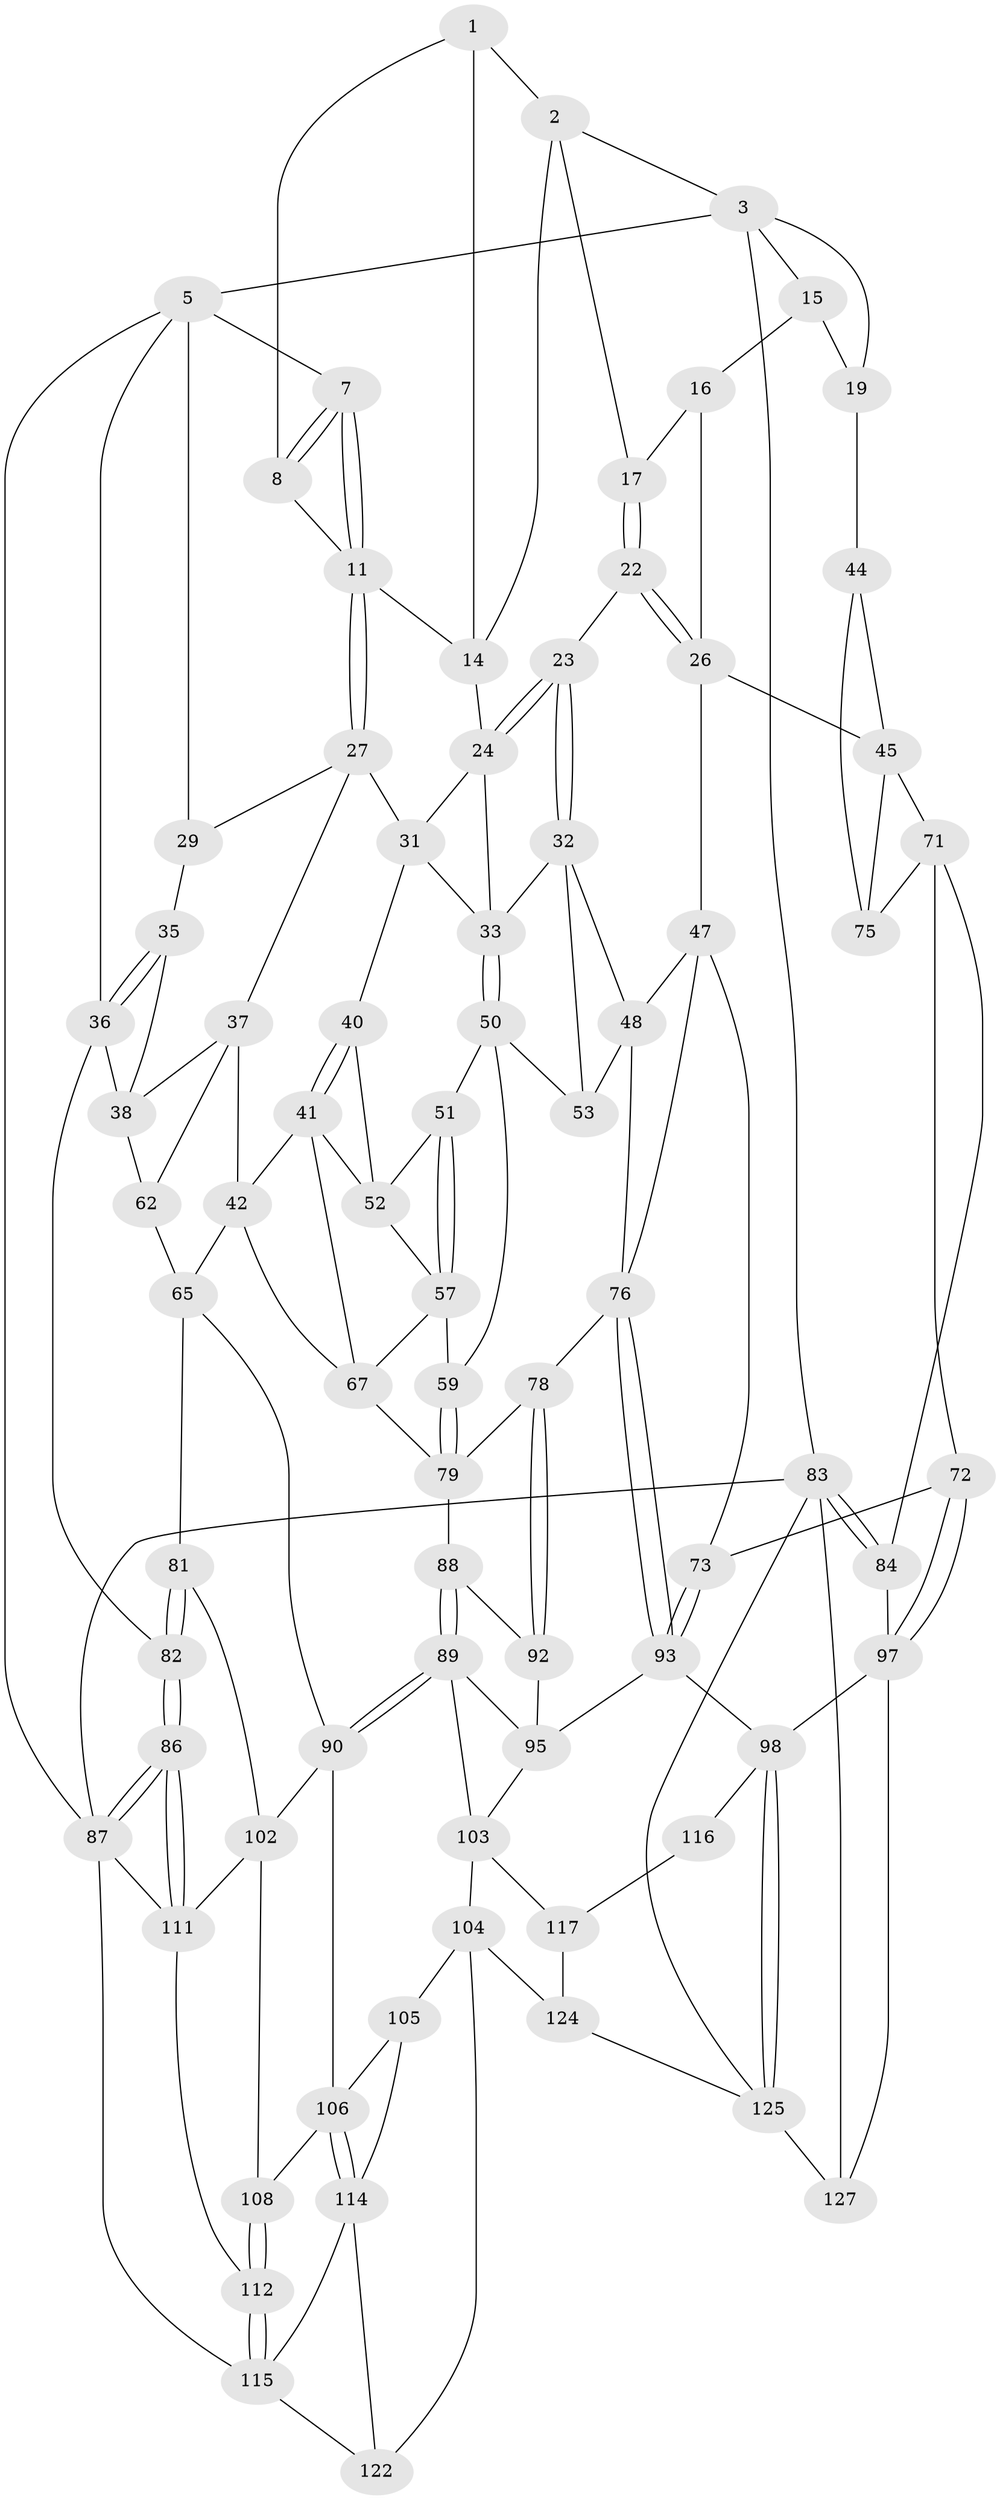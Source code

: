 // original degree distribution, {3: 0.015625, 4: 0.2265625, 6: 0.2109375, 5: 0.546875}
// Generated by graph-tools (version 1.1) at 2025/11/02/27/25 16:11:53]
// undirected, 78 vertices, 167 edges
graph export_dot {
graph [start="1"]
  node [color=gray90,style=filled];
  1 [pos="+0.5416469222751027+0",super="+9"];
  2 [pos="+0.6789015819846762+0",super="+13"];
  3 [pos="+0.8770154119848264+0",super="+4"];
  5 [pos="+0+0",super="+6"];
  7 [pos="+0+0"];
  8 [pos="+0.414437791327247+0",super="+10"];
  11 [pos="+0.26630230282396683+0.12977067731554676",super="+12"];
  14 [pos="+0.5174025500065105+0.12717770727684943",super="+18"];
  15 [pos="+0.773785389025024+0.09817995728148653",super="+21"];
  16 [pos="+0.7357688253924398+0.12772320992028513",super="+25"];
  17 [pos="+0.6854456325726038+0.12875664895852962"];
  19 [pos="+1+0.18914099630756415",super="+20"];
  22 [pos="+0.5727502026719014+0.24187434382604758"];
  23 [pos="+0.5513128767304264+0.24249919279932747"];
  24 [pos="+0.5018594490213646+0.15077362572788755",super="+30"];
  26 [pos="+0.7414088809806669+0.3103923114035465",super="+46"];
  27 [pos="+0.26016615772333423+0.19610764077327525",super="+28"];
  29 [pos="+0.1043694292447494+0.22304720767905512"];
  31 [pos="+0.2621291610074833+0.19826191405568278",super="+39"];
  32 [pos="+0.5331467328273369+0.27338647406440125",super="+49"];
  33 [pos="+0.5208182553365774+0.283416969447781",super="+34"];
  35 [pos="+0.06847714329193229+0.2507969253615681"];
  36 [pos="+0+0.2143646470212905",super="+55"];
  37 [pos="+0.15922116323674343+0.38256465509325643",super="+43"];
  38 [pos="+0.050185182661551045+0.33890772268840214",super="+56"];
  40 [pos="+0.3151012922492896+0.3672408366643908"];
  41 [pos="+0.309042320259836+0.37925807033844705",super="+63"];
  42 [pos="+0.18894989286575514+0.3998444085732812",super="+64"];
  44 [pos="+0.8640999946908067+0.39040155385030356",super="+61"];
  45 [pos="+0.8292928740362143+0.426169148817323",super="+70"];
  47 [pos="+0.710300339866759+0.42918511439858986",super="+74"];
  48 [pos="+0.6559185109629228+0.4289998319966196",super="+68"];
  50 [pos="+0.5120274609518155+0.2978224066525615",super="+54"];
  51 [pos="+0.4425401707802209+0.359561340481908"];
  52 [pos="+0.43456820670481877+0.3614431894011024",super="+58"];
  53 [pos="+0.5279652000573074+0.4675575453408796"];
  57 [pos="+0.4774388907722145+0.4538507022867184",super="+60"];
  59 [pos="+0.5220397694853998+0.4670989042119915"];
  62 [pos="+0.0741595624499448+0.4770584964303456"];
  65 [pos="+0.17086255898743033+0.6239045424218117",super="+66"];
  67 [pos="+0.3395485596587631+0.5293365201520663",super="+69"];
  71 [pos="+0.8810697207862429+0.5585087491117678",super="+85"];
  72 [pos="+0.851370129171935+0.6251801975249051"];
  73 [pos="+0.8476345363034025+0.6243078693994323"];
  75 [pos="+1+0.34629144268099066"];
  76 [pos="+0.6254685254585918+0.5994755232333493",super="+77"];
  78 [pos="+0.5289712927217287+0.6143230025653825"];
  79 [pos="+0.4708685493525134+0.584162337272659",super="+80"];
  81 [pos="+0+0.6339777373149689"];
  82 [pos="+0+0.6318053596966107"];
  83 [pos="+1+1",super="+128"];
  84 [pos="+1+0.8624522364609505"];
  86 [pos="+0+0.8470970711295204"];
  87 [pos="+0+1",super="+118"];
  88 [pos="+0.3915480807918959+0.6647071577953193"];
  89 [pos="+0.3806313085831284+0.6846186936149171",super="+101"];
  90 [pos="+0.23772108961239166+0.7493462782475352",super="+91"];
  92 [pos="+0.5134352975063831+0.7052162360342533"];
  93 [pos="+0.65502670485857+0.6892940424140988",super="+94"];
  95 [pos="+0.5341509886112091+0.7592269397153897",super="+96"];
  97 [pos="+0.8707271902544531+0.6681043604057878",super="+100"];
  98 [pos="+0.6980828351620293+0.8245102784396835",super="+99"];
  102 [pos="+0.05932421561331916+0.6813021690442902",super="+109"];
  103 [pos="+0.4138363483891154+0.8435971190953847",super="+110"];
  104 [pos="+0.34658313559700094+0.8520017343469853",super="+121"];
  105 [pos="+0.30744737827896795+0.8417828160381111"];
  106 [pos="+0.25233890972963646+0.7981841890009194",super="+107"];
  108 [pos="+0.1549750874711572+0.7936213804712271"];
  111 [pos="+0.04000900928117841+0.8187295163937991",super="+113"];
  112 [pos="+0.10102624847837338+0.8790136857616033"];
  114 [pos="+0.18704283989600956+0.8947299509331454",super="+120"];
  115 [pos="+0.1718513258056648+0.9065734301501347",super="+119"];
  116 [pos="+0.6377098339381672+0.8587738662178749"];
  117 [pos="+0.44765128096147644+0.8586069894363304",super="+123"];
  122 [pos="+0.3035852322957848+1"];
  124 [pos="+0.5092749245527971+1"];
  125 [pos="+0.7108194593218542+0.8367783633779369",super="+126"];
  127 [pos="+0.8112437047011972+0.9059736098896746"];
  1 -- 2;
  1 -- 8;
  1 -- 14;
  2 -- 3;
  2 -- 17;
  2 -- 14;
  3 -- 15;
  3 -- 19;
  3 -- 83;
  3 -- 5;
  5 -- 36;
  5 -- 87;
  5 -- 29;
  5 -- 7;
  7 -- 8;
  7 -- 8;
  7 -- 11;
  7 -- 11;
  8 -- 11;
  11 -- 27;
  11 -- 27;
  11 -- 14;
  14 -- 24;
  15 -- 16 [weight=2];
  15 -- 19;
  16 -- 17;
  16 -- 26;
  17 -- 22;
  17 -- 22;
  19 -- 44 [weight=2];
  22 -- 23;
  22 -- 26;
  22 -- 26;
  23 -- 24;
  23 -- 24;
  23 -- 32;
  23 -- 32;
  24 -- 31;
  24 -- 33;
  26 -- 45;
  26 -- 47;
  27 -- 31;
  27 -- 29;
  27 -- 37;
  29 -- 35;
  31 -- 40;
  31 -- 33;
  32 -- 33;
  32 -- 48;
  32 -- 53;
  33 -- 50;
  33 -- 50;
  35 -- 36;
  35 -- 36;
  35 -- 38;
  36 -- 82;
  36 -- 38;
  37 -- 38;
  37 -- 42;
  37 -- 62;
  38 -- 62;
  40 -- 41;
  40 -- 41;
  40 -- 52;
  41 -- 42;
  41 -- 67;
  41 -- 52;
  42 -- 65;
  42 -- 67;
  44 -- 45;
  44 -- 75;
  45 -- 75;
  45 -- 71;
  47 -- 48;
  47 -- 73;
  47 -- 76;
  48 -- 76;
  48 -- 53;
  50 -- 51;
  50 -- 59;
  50 -- 53;
  51 -- 52;
  51 -- 57;
  51 -- 57;
  52 -- 57;
  57 -- 59;
  57 -- 67;
  59 -- 79;
  59 -- 79;
  62 -- 65;
  65 -- 90;
  65 -- 81;
  67 -- 79;
  71 -- 72;
  71 -- 75;
  71 -- 84;
  72 -- 73;
  72 -- 97;
  72 -- 97;
  73 -- 93;
  73 -- 93;
  76 -- 93;
  76 -- 93;
  76 -- 78;
  78 -- 79;
  78 -- 92;
  78 -- 92;
  79 -- 88;
  81 -- 82;
  81 -- 82;
  81 -- 102;
  82 -- 86;
  82 -- 86;
  83 -- 84;
  83 -- 84;
  83 -- 87;
  83 -- 127;
  83 -- 125;
  84 -- 97;
  86 -- 87;
  86 -- 87;
  86 -- 111;
  86 -- 111;
  87 -- 115;
  87 -- 111;
  88 -- 89;
  88 -- 89;
  88 -- 92;
  89 -- 90;
  89 -- 90;
  89 -- 103;
  89 -- 95;
  90 -- 102;
  90 -- 106;
  92 -- 95;
  93 -- 98;
  93 -- 95;
  95 -- 103;
  97 -- 98;
  97 -- 127;
  98 -- 125;
  98 -- 125;
  98 -- 116;
  102 -- 108;
  102 -- 111;
  103 -- 104;
  103 -- 117;
  104 -- 105;
  104 -- 122;
  104 -- 124;
  105 -- 106;
  105 -- 114;
  106 -- 114;
  106 -- 114;
  106 -- 108;
  108 -- 112;
  108 -- 112;
  111 -- 112;
  112 -- 115;
  112 -- 115;
  114 -- 115;
  114 -- 122;
  115 -- 122;
  116 -- 117 [weight=2];
  117 -- 124;
  124 -- 125;
  125 -- 127;
}

